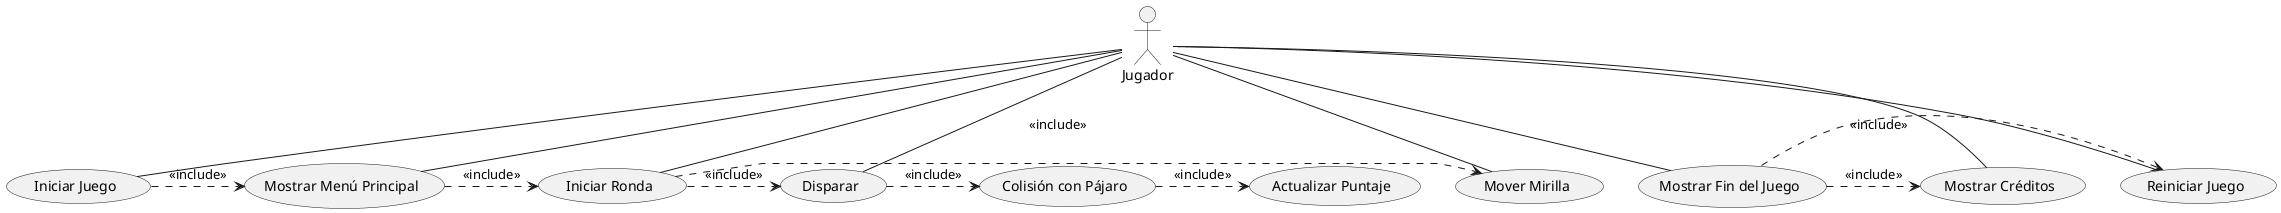 @startuml
actor Jugador

usecase "Iniciar Juego" as UC1
usecase "Mostrar Menú Principal" as UC2
usecase "Iniciar Ronda" as UC3
usecase "Mostrar Créditos" as UC4
usecase "Disparar" as UC5
usecase "Mover Mirilla" as UC6
usecase "Colisión con Pájaro" as UC7
usecase "Actualizar Puntaje" as UC8
usecase "Mostrar Fin del Juego" as UC9
usecase "Reiniciar Juego" as UC10

Jugador -- UC1
Jugador -- UC2
Jugador -- UC3
Jugador -- UC4
Jugador -- UC5
Jugador -- UC6
Jugador -- UC9
Jugador -- UC10

UC1 .> UC2 : <<include>>
UC2 .> UC3 : <<include>>
UC3 .> UC5 : <<include>>
UC3 .> UC6 : <<include>>
UC5 .> UC7 : <<include>>
UC7 .> UC8 : <<include>>
UC9 .> UC4 : <<include>>
UC9 .> UC10 : <<include>>

@enduml